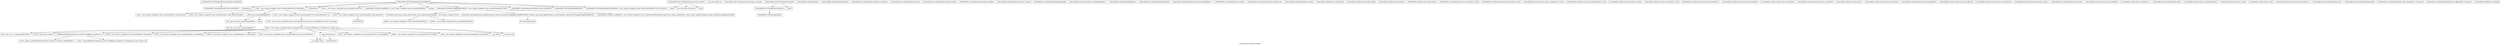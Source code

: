 digraph "Call graph: pair_hybrid_overlay.ll" {
	label="Call graph: pair_hybrid_overlay.ll";

	Node0x55fd18417370 [shape=record,label="{_ZN9LAMMPS_NS17PairHybridOverlayC2EPNS_6LAMMPSE}"];
	Node0x55fd18417370 -> Node0x55fd1842dd30;
	Node0x55fd1842dd30 [shape=record,label="{_ZN9LAMMPS_NS10PairHybridC2EPNS_6LAMMPSE}"];
	Node0x55fd18423240 [shape=record,label="{_ZN9LAMMPS_NS17PairHybridOverlay5coeffEiPPc}"];
	Node0x55fd18423240 -> Node0x55fd1843e1a0;
	Node0x55fd18423240 -> Node0x55fd1841c190;
	Node0x55fd18423240 -> Node0x55fd18445040;
	Node0x55fd18423240 -> Node0x55fd183e7980;
	Node0x55fd18423240 -> Node0x55fd183dd740;
	Node0x55fd18423240 -> Node0x55fd183e3630;
	Node0x55fd18423240 -> Node0x55fd183e24a0;
	Node0x55fd18423240 -> Node0x55fd1841f2e0;
	Node0x55fd18423240 -> Node0x55fd18444da0;
	Node0x55fd18423240 -> Node0x55fd1840b880;
	Node0x55fd183f16b0 [shape=record,label="{_ZN9LAMMPS_NS17PairHybridOverlay12init_svectorEv}"];
	Node0x55fd183f16b0 -> Node0x55fd183eb4c0;
	Node0x55fd183f16b0 -> Node0x55fd183f2f50;
	Node0x55fd183f16b0 -> Node0x55fd183f4c40;
	Node0x55fd183dd740 [shape=record,label="{_ZN9LAMMPS_NS5Error3allERKNSt7__cxx1112basic_stringIcSt11char_traitsIcESaIcEEEiS8_}"];
	Node0x55fd1843e1a0 [shape=record,label="{_ZNSaIcEC1Ev}"];
	Node0x55fd1841c190 [shape=record,label="{_ZNSt7__cxx1112basic_stringIcSt11char_traitsIcESaIcEEC2IS3_EEPKcRKS3_}"];
	Node0x55fd1841c190 -> Node0x55fd183df1f0;
	Node0x55fd1841c190 -> Node0x55fd183dbab0;
	Node0x55fd1841c190 -> Node0x55fd183df280;
	Node0x55fd1841c190 -> Node0x55fd183e8cc0;
	Node0x55fd1841c190 -> Node0x55fd183f0490;
	Node0x55fd1844de40 [shape=record,label="{__gxx_personality_v0}"];
	Node0x55fd183e7980 [shape=record,label="{_ZNSt7__cxx1112basic_stringIcSt11char_traitsIcESaIcEED1Ev}"];
	Node0x55fd18445040 [shape=record,label="{_ZNSaIcED1Ev}"];
	Node0x55fd18444da0 [shape=record,label="{_ZN9LAMMPS_NS10PairHybrid8allocateEv}"];
	Node0x55fd1840b880 [shape=record,label="{_ZN9LAMMPS_NS5utils6boundsIiEEvPKciRKNSt7__cxx1112basic_stringIcSt11char_traitsIcESaIcEEEllRT_SD_PNS_5ErrorE}"];
	Node0x55fd183e3630 [shape=record,label="{strcmp}"];
	Node0x55fd1841f2e0 [shape=record,label="{_ZN9LAMMPS_NS5utils8inumericEPKciS2_bPNS_6LAMMPSE}"];
	Node0x55fd183e24a0 [shape=record,label="{_ZN9LAMMPS_NS5Error3allIJRPcEEEvRKNSt7__cxx1112basic_stringIcSt11char_traitsIcESaIcEEEiSB_DpOT_}"];
	Node0x55fd183e24a0 -> Node0x55fd183ee7b0;
	Node0x55fd183e24a0 -> Node0x55fd183efad0;
	Node0x55fd183e24a0 -> Node0x55fd183f0cf0;
	Node0x55fd183fb0e0 [shape=record,label="{_ZN9__gnu_cxx17__is_null_pointerIKcEEbPT_}"];
	Node0x55fd183f06d0 [shape=record,label="{_ZSt19__throw_logic_errorPKc}"];
	Node0x55fd18433b50 [shape=record,label="{_ZSt8distanceIPKcENSt15iterator_traitsIT_E15difference_typeES3_S3_}"];
	Node0x55fd18433b50 -> Node0x55fd18452460;
	Node0x55fd18433b50 -> Node0x55fd184524e0;
	Node0x55fd183fc1d0 [shape=record,label="{_ZNSt7__cxx1112basic_stringIcSt11char_traitsIcESaIcEE7_M_dataEPc}"];
	Node0x55fd183fc150 [shape=record,label="{_ZNSt7__cxx1112basic_stringIcSt11char_traitsIcESaIcEE9_M_createERmm}"];
	Node0x55fd18401650 [shape=record,label="{_ZNSt7__cxx1112basic_stringIcSt11char_traitsIcESaIcEE11_M_capacityEm}"];
	Node0x55fd18418e40 [shape=record,label="{_ZNSt7__cxx1112basic_stringIcSt11char_traitsIcESaIcEE13_S_copy_charsEPcPKcS7_}"];
	Node0x55fd184523e0 [shape=record,label="{__clang_call_terminate}"];
	Node0x55fd184523e0 -> Node0x55fd183ddca0;
	Node0x55fd184523e0 -> Node0x55fd18452560;
	Node0x55fd18452560 [shape=record,label="{_ZSt9terminatev}"];
	Node0x55fd18452360 [shape=record,label="{_ZNSt7__cxx1112basic_stringIcSt11char_traitsIcESaIcEE13_M_set_lengthEm}"];
	Node0x55fd183eb4c0 [shape=record,label="{_ZdaPv}"];
	Node0x55fd183f2f50 [shape=record,label="{llvm.umul.with.overflow.i64}"];
	Node0x55fd183f4c40 [shape=record,label="{_Znam}"];
	Node0x55fd183f6180 [shape=record,label="{_ZN9LAMMPS_NS17PairHybridOverlay12copy_svectorEii}"];
	Node0x55fd183f74b0 [shape=record,label="{_ZN9LAMMPS_NS17PairHybridOverlayD2Ev}"];
	Node0x55fd183f74b0 -> Node0x55fd183f9d50;
	Node0x55fd183fade0 [shape=record,label="{_ZN9LAMMPS_NS17PairHybridOverlayD0Ev}"];
	Node0x55fd183fade0 -> Node0x55fd183f74b0;
	Node0x55fd183fade0 -> Node0x55fd183fea50;
	Node0x55fd1842ef80 [shape=record,label="{_ZN9LAMMPS_NS4Pair6reinitEv}"];
	Node0x55fd1840c560 [shape=record,label="{_ZN9LAMMPS_NS10PairHybrid5setupEv}"];
	Node0x55fd1840cf60 [shape=record,label="{_ZN9LAMMPS_NS10PairHybrid13modify_paramsEiPPc}"];
	Node0x55fd1840ed10 [shape=record,label="{_ZN9LAMMPS_NS10PairHybrid7computeEii}"];
	Node0x55fd183ee920 [shape=record,label="{_ZN9LAMMPS_NS10PairHybrid13compute_innerEv}"];
	Node0x55fd184109a0 [shape=record,label="{_ZN9LAMMPS_NS10PairHybrid14compute_middleEv}"];
	Node0x55fd18411d00 [shape=record,label="{_ZN9LAMMPS_NS10PairHybrid13compute_outerEii}"];
	Node0x55fd18413930 [shape=record,label="{_ZN9LAMMPS_NS10PairHybrid6singleEiiiidddRd}"];
	Node0x55fd18433a40 [shape=record,label="{_ZN9LAMMPS_NS4Pair14single_hessianEiiiidPdddRdS1_}"];
	Node0x55fd18418c40 [shape=record,label="{_ZN9LAMMPS_NS10PairHybrid6finishEv}"];
	Node0x55fd18420600 [shape=record,label="{_ZN9LAMMPS_NS10PairHybrid8settingsEiPPc}"];
	Node0x55fd18413820 [shape=record,label="{_ZN9LAMMPS_NS10PairHybrid11born_matrixEiiiidddRdS1_}"];
	Node0x55fd184234b0 [shape=record,label="{_ZN9LAMMPS_NS10PairHybrid10init_styleEv}"];
	Node0x55fd18423e40 [shape=record,label="{_ZN9LAMMPS_NS4Pair9init_listEiPNS_9NeighListE}"];
	Node0x55fd18424ef0 [shape=record,label="{_ZN9LAMMPS_NS10PairHybrid8init_oneEii}"];
	Node0x55fd18426510 [shape=record,label="{_ZN9LAMMPS_NS4Pair11init_tablesEdPd}"];
	Node0x55fd18418dc0 [shape=record,label="{_ZNKSt7__cxx1112basic_stringIcSt11char_traitsIcESaIcEE7_M_dataEv}"];
	Node0x55fd183ddca0 [shape=record,label="{__cxa_begin_catch}"];
	Node0x55fd184167a0 [shape=record,label="{_ZNSt7__cxx1112basic_stringIcSt11char_traitsIcESaIcEE10_M_disposeEv}"];
	Node0x55fd18416820 [shape=record,label="{__cxa_rethrow}"];
	Node0x55fd18415160 [shape=record,label="{__cxa_end_catch}"];
	Node0x55fd18428510 [shape=record,label="{_ZN9LAMMPS_NS4Pair16init_tables_dispEd}"];
	Node0x55fd1842a3c0 [shape=record,label="{_ZN9LAMMPS_NS4Pair11free_tablesEv}"];
	Node0x55fd1842b7d0 [shape=record,label="{_ZN9LAMMPS_NS4Pair16free_disp_tablesEv}"];
	Node0x55fd1842ce40 [shape=record,label="{_ZN9LAMMPS_NS10PairHybrid13write_restartEP8_IO_FILE}"];
	Node0x55fd1842df30 [shape=record,label="{_ZN9LAMMPS_NS10PairHybrid12read_restartEP8_IO_FILE}"];
	Node0x55fd1842e0b0 [shape=record,label="{_ZN9LAMMPS_NS4Pair22write_restart_settingsEP8_IO_FILE}"];
	Node0x55fd1842f8e0 [shape=record,label="{_ZN9LAMMPS_NS4Pair21read_restart_settingsEP8_IO_FILE}"];
	Node0x55fd1840f2d0 [shape=record,label="{_ZN9LAMMPS_NS4Pair10write_dataEP8_IO_FILE}"];
	Node0x55fd184306f0 [shape=record,label="{_ZN9LAMMPS_NS4Pair14write_data_allEP8_IO_FILE}"];
	Node0x55fd1843dc80 [shape=record,label="{_ZN9LAMMPS_NS4Pair17pack_forward_commEiPiPdiS1_}"];
	Node0x55fd1843f090 [shape=record,label="{_ZN9LAMMPS_NS4Pair19unpack_forward_commEiiPd}"];
	Node0x55fd1843fa80 [shape=record,label="{_ZN9LAMMPS_NS4Pair17pack_reverse_commEiiPd}"];
	Node0x55fd183e29b0 [shape=record,label="{_ZN9LAMMPS_NS4Pair19unpack_reverse_commEiPiPd}"];
	Node0x55fd183e4650 [shape=record,label="{_ZN9LAMMPS_NS4Pair10reset_gridEv}"];
	Node0x55fd183e1f00 [shape=record,label="{_ZN9LAMMPS_NS4Pair17pack_forward_gridEiPviPi}"];
	Node0x55fd183e40e0 [shape=record,label="{_ZN9LAMMPS_NS4Pair19unpack_forward_gridEiPviPi}"];
	Node0x55fd183e2100 [shape=record,label="{_ZN9LAMMPS_NS4Pair17pack_reverse_gridEiPviPi}"];
	Node0x55fd18415470 [shape=record,label="{_ZN9LAMMPS_NS4Pair19unpack_reverse_gridEiPviPi}"];
	Node0x55fd1842add0 [shape=record,label="{_ZN9LAMMPS_NS10PairHybrid12memory_usageEv}"];
	Node0x55fd1842beb0 [shape=record,label="{_ZN9LAMMPS_NS10PairHybrid7extractEPKcRi}"];
	Node0x55fd184238a0 [shape=record,label="{_ZN9LAMMPS_NS4Pair15extract_peratomEPKcRi}"];
	Node0x55fd18428020 [shape=record,label="{_ZN9LAMMPS_NS4Pair8swap_eamEPdPS1_}"];
	Node0x55fd18420900 [shape=record,label="{_ZN9LAMMPS_NS10PairHybrid8reset_dtEv}"];
	Node0x55fd184013d0 [shape=record,label="{_ZN9LAMMPS_NS4Pair15min_xf_pointersEiPPdS2_}"];
	Node0x55fd18418a80 [shape=record,label="{_ZN9LAMMPS_NS4Pair10min_xf_getEi}"];
	Node0x55fd1840d120 [shape=record,label="{_ZN9LAMMPS_NS4Pair9min_x_setEi}"];
	Node0x55fd18420790 [shape=record,label="{_ZN9LAMMPS_NS4Pair16transfer_historyEPdS1_ii}"];
	Node0x55fd183fbf10 [shape=record,label="{_ZN9LAMMPS_NS10PairHybrid8atom2cutEi}"];
	Node0x55fd18421330 [shape=record,label="{_ZN9LAMMPS_NS10PairHybrid9radii2cutEdd}"];
	Node0x55fd18420470 [shape=record,label="{_ZN9LAMMPS_NS10PairHybrid18add_tally_callbackEPNS_7ComputeE}"];
	Node0x55fd18420ec0 [shape=record,label="{_ZN9LAMMPS_NS10PairHybrid18del_tally_callbackEPNS_7ComputeE}"];
	Node0x55fd18420d70 [shape=record,label="{_ZN9LAMMPS_NS4Pair8ev_setupEiii}"];
	Node0x55fd183f9d50 [shape=record,label="{_ZN9LAMMPS_NS10PairHybridD2Ev}"];
	Node0x55fd183fea50 [shape=record,label="{_ZdlPv}"];
	Node0x55fd183df1f0 [shape=record,label="{_ZNSt7__cxx1112basic_stringIcSt11char_traitsIcESaIcEE13_M_local_dataEv}"];
	Node0x55fd183dbab0 [shape=record,label="{_ZNSt7__cxx1112basic_stringIcSt11char_traitsIcESaIcEE12_Alloc_hiderC1EPcRKS3_}"];
	Node0x55fd183e8cc0 [shape=record,label="{_ZNSt7__cxx1112basic_stringIcSt11char_traitsIcESaIcEE12_M_constructIPKcEEvT_S8_}"];
	Node0x55fd183e8cc0 -> Node0x55fd18412f20;
	Node0x55fd183df280 [shape=record,label="{_ZNSt11char_traitsIcE6lengthEPKc}"];
	Node0x55fd183df280 -> Node0x55fd183fdf50;
	Node0x55fd183df280 -> Node0x55fd183972f0;
	Node0x55fd183f0490 [shape=record,label="{_ZNSt7__cxx1112basic_stringIcSt11char_traitsIcESaIcEE12_Alloc_hiderD2Ev}"];
	Node0x55fd183f0490 -> Node0x55fd18423730;
	Node0x55fd18412f20 [shape=record,label="{_ZNSt7__cxx1112basic_stringIcSt11char_traitsIcESaIcEE16_M_construct_auxIPKcEEvT_S8_St12__false_type}"];
	Node0x55fd18412f20 -> Node0x55fd183dd9b0;
	Node0x55fd183dd9b0 [shape=record,label="{_ZNSt7__cxx1112basic_stringIcSt11char_traitsIcESaIcEE12_M_constructIPKcEEvT_S8_St20forward_iterator_tag}"];
	Node0x55fd183dd9b0 -> Node0x55fd183fb0e0;
	Node0x55fd183dd9b0 -> Node0x55fd183f06d0;
	Node0x55fd183dd9b0 -> Node0x55fd18433b50;
	Node0x55fd183dd9b0 -> Node0x55fd183fc150;
	Node0x55fd183dd9b0 -> Node0x55fd183fc1d0;
	Node0x55fd183dd9b0 -> Node0x55fd18401650;
	Node0x55fd183dd9b0 -> Node0x55fd18418dc0;
	Node0x55fd183dd9b0 -> Node0x55fd18418e40;
	Node0x55fd183dd9b0 -> Node0x55fd183ddca0;
	Node0x55fd183dd9b0 -> Node0x55fd184167a0;
	Node0x55fd183dd9b0 -> Node0x55fd18416820;
	Node0x55fd183dd9b0 -> Node0x55fd18415160;
	Node0x55fd183dd9b0 -> Node0x55fd18452360;
	Node0x55fd183dd9b0 -> Node0x55fd184523e0;
	Node0x55fd184524e0 [shape=record,label="{_ZSt10__distanceIPKcENSt15iterator_traitsIT_E15difference_typeES3_S3_St26random_access_iterator_tag}"];
	Node0x55fd18452460 [shape=record,label="{_ZSt19__iterator_categoryIPKcENSt15iterator_traitsIT_E17iterator_categoryERKS3_}"];
	Node0x55fd183fdf50 [shape=record,label="{_ZN9__gnu_cxx11char_traitsIcE6lengthEPKc}"];
	Node0x55fd183fdf50 -> Node0x55fd184525e0;
	Node0x55fd183972f0 [shape=record,label="{strlen}"];
	Node0x55fd184525e0 [shape=record,label="{_ZN9__gnu_cxx11char_traitsIcE2eqERKcS3_}"];
	Node0x55fd18423730 [shape=record,label="{_ZNSaIcED2Ev}"];
	Node0x55fd183f0cf0 [shape=record,label="{_ZN9LAMMPS_NS5Error4_allERKNSt7__cxx1112basic_stringIcSt11char_traitsIcESaIcEEEiN3fmt6v9_lmp17basic_string_viewIcEENSA_17basic_format_argsINSA_20basic_format_contextINSA_8appenderEcEEEE}"];
	Node0x55fd183ee7b0 [shape=record,label="{_ZN3fmt6v9_lmp17basic_string_viewIcEC2ISt11char_traitsIcESaIcEEERKNSt7__cxx1112basic_stringIcT_T0_EE}"];
	Node0x55fd183ee7b0 -> Node0x55fd18452660;
	Node0x55fd183ee7b0 -> Node0x55fd184526e0;
	Node0x55fd183efad0 [shape=record,label="{_ZN3fmt6v9_lmp16make_format_argsINS0_20basic_format_contextINS0_8appenderEcEEJRPcEEENS0_16format_arg_storeIT_JDpNSt9remove_cvINSt16remove_referenceIT0_E4typeEE4typeEEEEDpOSB_}"];
	Node0x55fd183efad0 -> Node0x55fd18452760;
	Node0x55fd18452660 [shape=record,label="{_ZNKSt7__cxx1112basic_stringIcSt11char_traitsIcESaIcEE4dataEv}"];
	Node0x55fd184526e0 [shape=record,label="{_ZNKSt7__cxx1112basic_stringIcSt11char_traitsIcESaIcEE4sizeEv}"];
	Node0x55fd18452760 [shape=record,label="{llvm.memcpy.p0.p0.i64}"];
}
